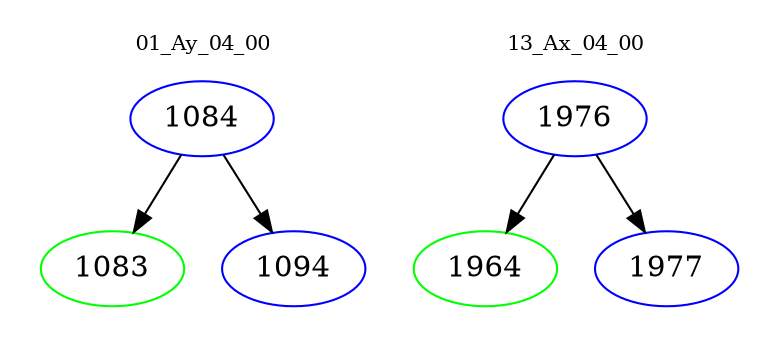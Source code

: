 digraph{
subgraph cluster_0 {
color = white
label = "01_Ay_04_00";
fontsize=10;
T0_1084 [label="1084", color="blue"]
T0_1084 -> T0_1083 [color="black"]
T0_1083 [label="1083", color="green"]
T0_1084 -> T0_1094 [color="black"]
T0_1094 [label="1094", color="blue"]
}
subgraph cluster_1 {
color = white
label = "13_Ax_04_00";
fontsize=10;
T1_1976 [label="1976", color="blue"]
T1_1976 -> T1_1964 [color="black"]
T1_1964 [label="1964", color="green"]
T1_1976 -> T1_1977 [color="black"]
T1_1977 [label="1977", color="blue"]
}
}
